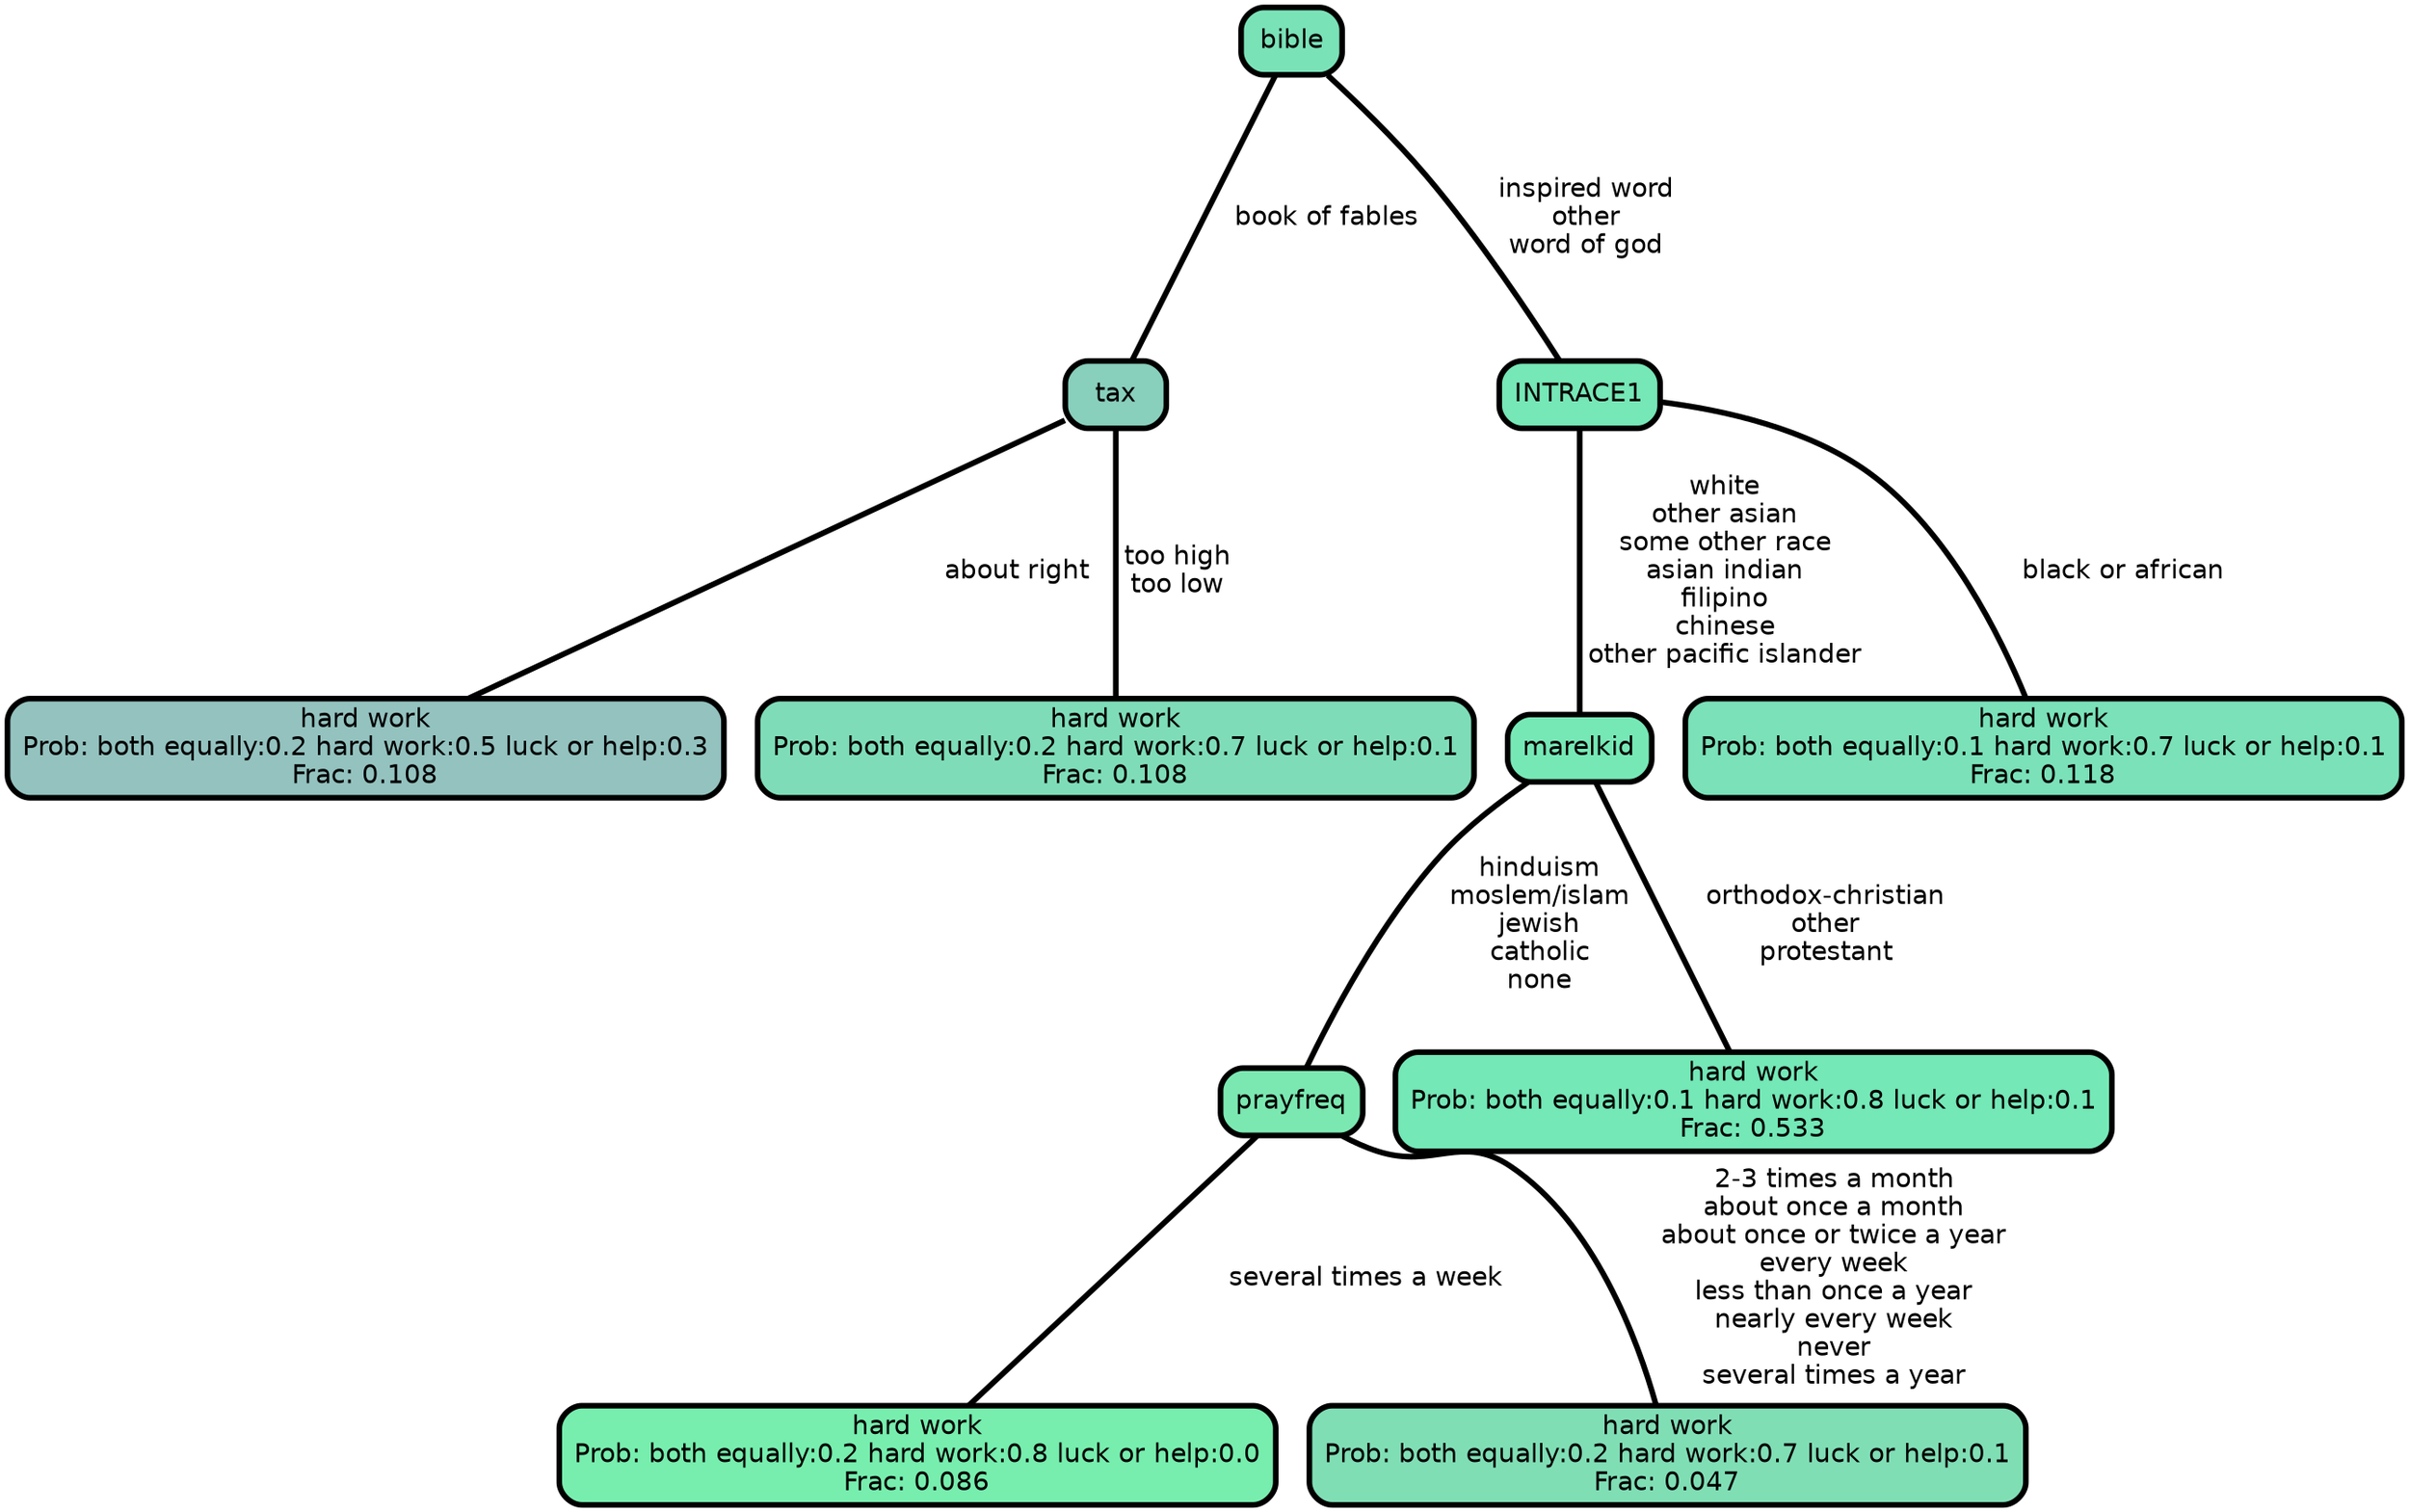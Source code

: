graph Tree {
node [shape=box, style="filled, rounded",color="black",penwidth="3",fontcolor="black",                 fontname=helvetica] ;
graph [ranksep="0 equally", splines=straight,                 bgcolor=transparent, dpi=200] ;
edge [fontname=helvetica, color=black] ;
0 [label="hard work
Prob: both equally:0.2 hard work:0.5 luck or help:0.3
Frac: 0.108", fillcolor="#93c2bf"] ;
1 [label="tax", fillcolor="#88cfbc"] ;
2 [label="hard work
Prob: both equally:0.2 hard work:0.7 luck or help:0.1
Frac: 0.108", fillcolor="#7eddb8"] ;
3 [label="bible", fillcolor="#7ae2b7"] ;
4 [label="hard work
Prob: both equally:0.2 hard work:0.8 luck or help:0.0
Frac: 0.086", fillcolor="#77eeae"] ;
5 [label="prayfreq", fillcolor="#7be8b1"] ;
6 [label="hard work
Prob: both equally:0.2 hard work:0.7 luck or help:0.1
Frac: 0.047", fillcolor="#80deb5"] ;
7 [label="marelkid", fillcolor="#76e8b6"] ;
8 [label="hard work
Prob: both equally:0.1 hard work:0.8 luck or help:0.1
Frac: 0.533", fillcolor="#74e8b7"] ;
9 [label="INTRACE1", fillcolor="#76e7b6"] ;
10 [label="hard work
Prob: both equally:0.1 hard work:0.7 luck or help:0.1
Frac: 0.118", fillcolor="#7ae1b9"] ;
1 -- 0 [label=" about right",penwidth=3] ;
1 -- 2 [label=" too high\n too low",penwidth=3] ;
3 -- 1 [label=" book of fables",penwidth=3] ;
3 -- 9 [label=" inspired word\n other\n word of god",penwidth=3] ;
5 -- 4 [label=" several times a week",penwidth=3] ;
5 -- 6 [label=" 2-3 times a month\n about once a month\n about once or twice a year\n every week\n less than once a year\n nearly every week\n never\n several times a year",penwidth=3] ;
7 -- 5 [label=" hinduism\n moslem/islam\n jewish\n catholic\n none",penwidth=3] ;
7 -- 8 [label=" orthodox-christian\n other\n protestant",penwidth=3] ;
9 -- 7 [label=" white\n other asian\n some other race\n asian indian\n filipino\n chinese\n other pacific islander",penwidth=3] ;
9 -- 10 [label=" black or african",penwidth=3] ;
{rank = same;}}